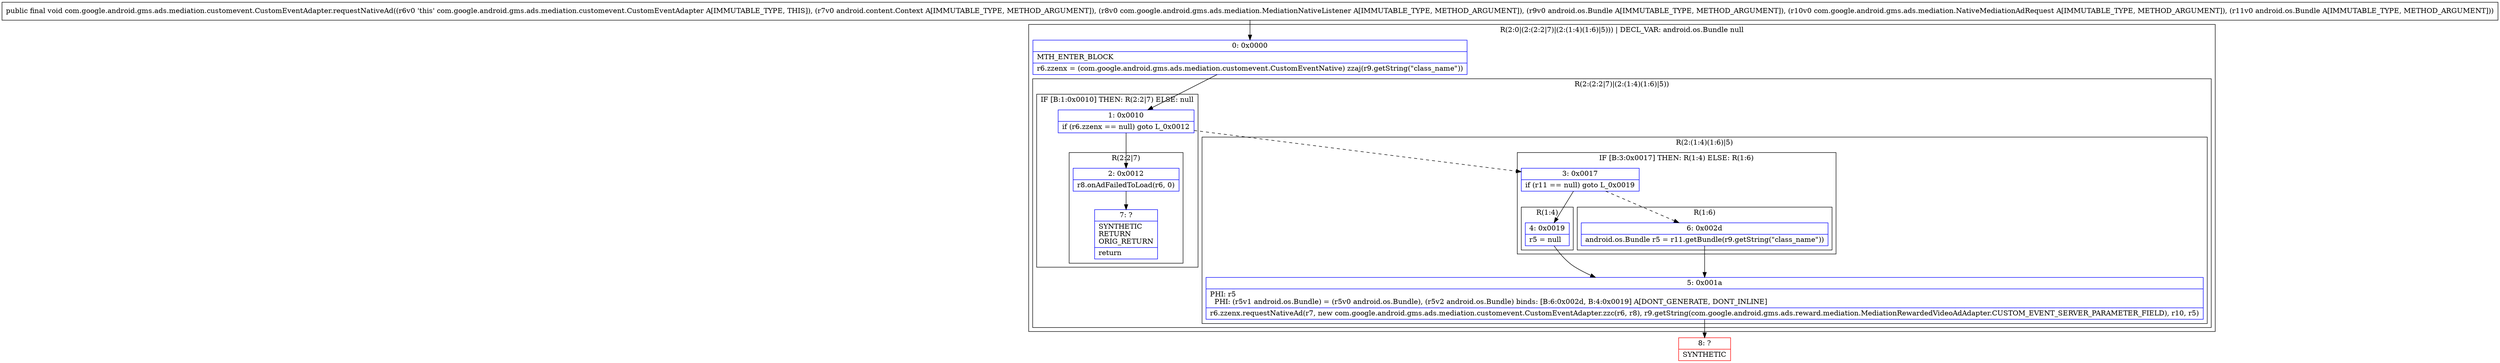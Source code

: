 digraph "CFG forcom.google.android.gms.ads.mediation.customevent.CustomEventAdapter.requestNativeAd(Landroid\/content\/Context;Lcom\/google\/android\/gms\/ads\/mediation\/MediationNativeListener;Landroid\/os\/Bundle;Lcom\/google\/android\/gms\/ads\/mediation\/NativeMediationAdRequest;Landroid\/os\/Bundle;)V" {
subgraph cluster_Region_272280644 {
label = "R(2:0|(2:(2:2|7)|(2:(1:4)(1:6)|5))) | DECL_VAR: android.os.Bundle null\l";
node [shape=record,color=blue];
Node_0 [shape=record,label="{0\:\ 0x0000|MTH_ENTER_BLOCK\l|r6.zzenx = (com.google.android.gms.ads.mediation.customevent.CustomEventNative) zzaj(r9.getString(\"class_name\"))\l}"];
subgraph cluster_Region_1517347199 {
label = "R(2:(2:2|7)|(2:(1:4)(1:6)|5))";
node [shape=record,color=blue];
subgraph cluster_IfRegion_732199677 {
label = "IF [B:1:0x0010] THEN: R(2:2|7) ELSE: null";
node [shape=record,color=blue];
Node_1 [shape=record,label="{1\:\ 0x0010|if (r6.zzenx == null) goto L_0x0012\l}"];
subgraph cluster_Region_115555127 {
label = "R(2:2|7)";
node [shape=record,color=blue];
Node_2 [shape=record,label="{2\:\ 0x0012|r8.onAdFailedToLoad(r6, 0)\l}"];
Node_7 [shape=record,label="{7\:\ ?|SYNTHETIC\lRETURN\lORIG_RETURN\l|return\l}"];
}
}
subgraph cluster_Region_1132392227 {
label = "R(2:(1:4)(1:6)|5)";
node [shape=record,color=blue];
subgraph cluster_IfRegion_517510442 {
label = "IF [B:3:0x0017] THEN: R(1:4) ELSE: R(1:6)";
node [shape=record,color=blue];
Node_3 [shape=record,label="{3\:\ 0x0017|if (r11 == null) goto L_0x0019\l}"];
subgraph cluster_Region_694589577 {
label = "R(1:4)";
node [shape=record,color=blue];
Node_4 [shape=record,label="{4\:\ 0x0019|r5 = null\l}"];
}
subgraph cluster_Region_1589708960 {
label = "R(1:6)";
node [shape=record,color=blue];
Node_6 [shape=record,label="{6\:\ 0x002d|android.os.Bundle r5 = r11.getBundle(r9.getString(\"class_name\"))\l}"];
}
}
Node_5 [shape=record,label="{5\:\ 0x001a|PHI: r5 \l  PHI: (r5v1 android.os.Bundle) = (r5v0 android.os.Bundle), (r5v2 android.os.Bundle) binds: [B:6:0x002d, B:4:0x0019] A[DONT_GENERATE, DONT_INLINE]\l|r6.zzenx.requestNativeAd(r7, new com.google.android.gms.ads.mediation.customevent.CustomEventAdapter.zzc(r6, r8), r9.getString(com.google.android.gms.ads.reward.mediation.MediationRewardedVideoAdAdapter.CUSTOM_EVENT_SERVER_PARAMETER_FIELD), r10, r5)\l}"];
}
}
}
Node_8 [shape=record,color=red,label="{8\:\ ?|SYNTHETIC\l}"];
MethodNode[shape=record,label="{public final void com.google.android.gms.ads.mediation.customevent.CustomEventAdapter.requestNativeAd((r6v0 'this' com.google.android.gms.ads.mediation.customevent.CustomEventAdapter A[IMMUTABLE_TYPE, THIS]), (r7v0 android.content.Context A[IMMUTABLE_TYPE, METHOD_ARGUMENT]), (r8v0 com.google.android.gms.ads.mediation.MediationNativeListener A[IMMUTABLE_TYPE, METHOD_ARGUMENT]), (r9v0 android.os.Bundle A[IMMUTABLE_TYPE, METHOD_ARGUMENT]), (r10v0 com.google.android.gms.ads.mediation.NativeMediationAdRequest A[IMMUTABLE_TYPE, METHOD_ARGUMENT]), (r11v0 android.os.Bundle A[IMMUTABLE_TYPE, METHOD_ARGUMENT])) }"];
MethodNode -> Node_0;
Node_0 -> Node_1;
Node_1 -> Node_2;
Node_1 -> Node_3[style=dashed];
Node_2 -> Node_7;
Node_3 -> Node_4;
Node_3 -> Node_6[style=dashed];
Node_4 -> Node_5;
Node_6 -> Node_5;
Node_5 -> Node_8;
}

